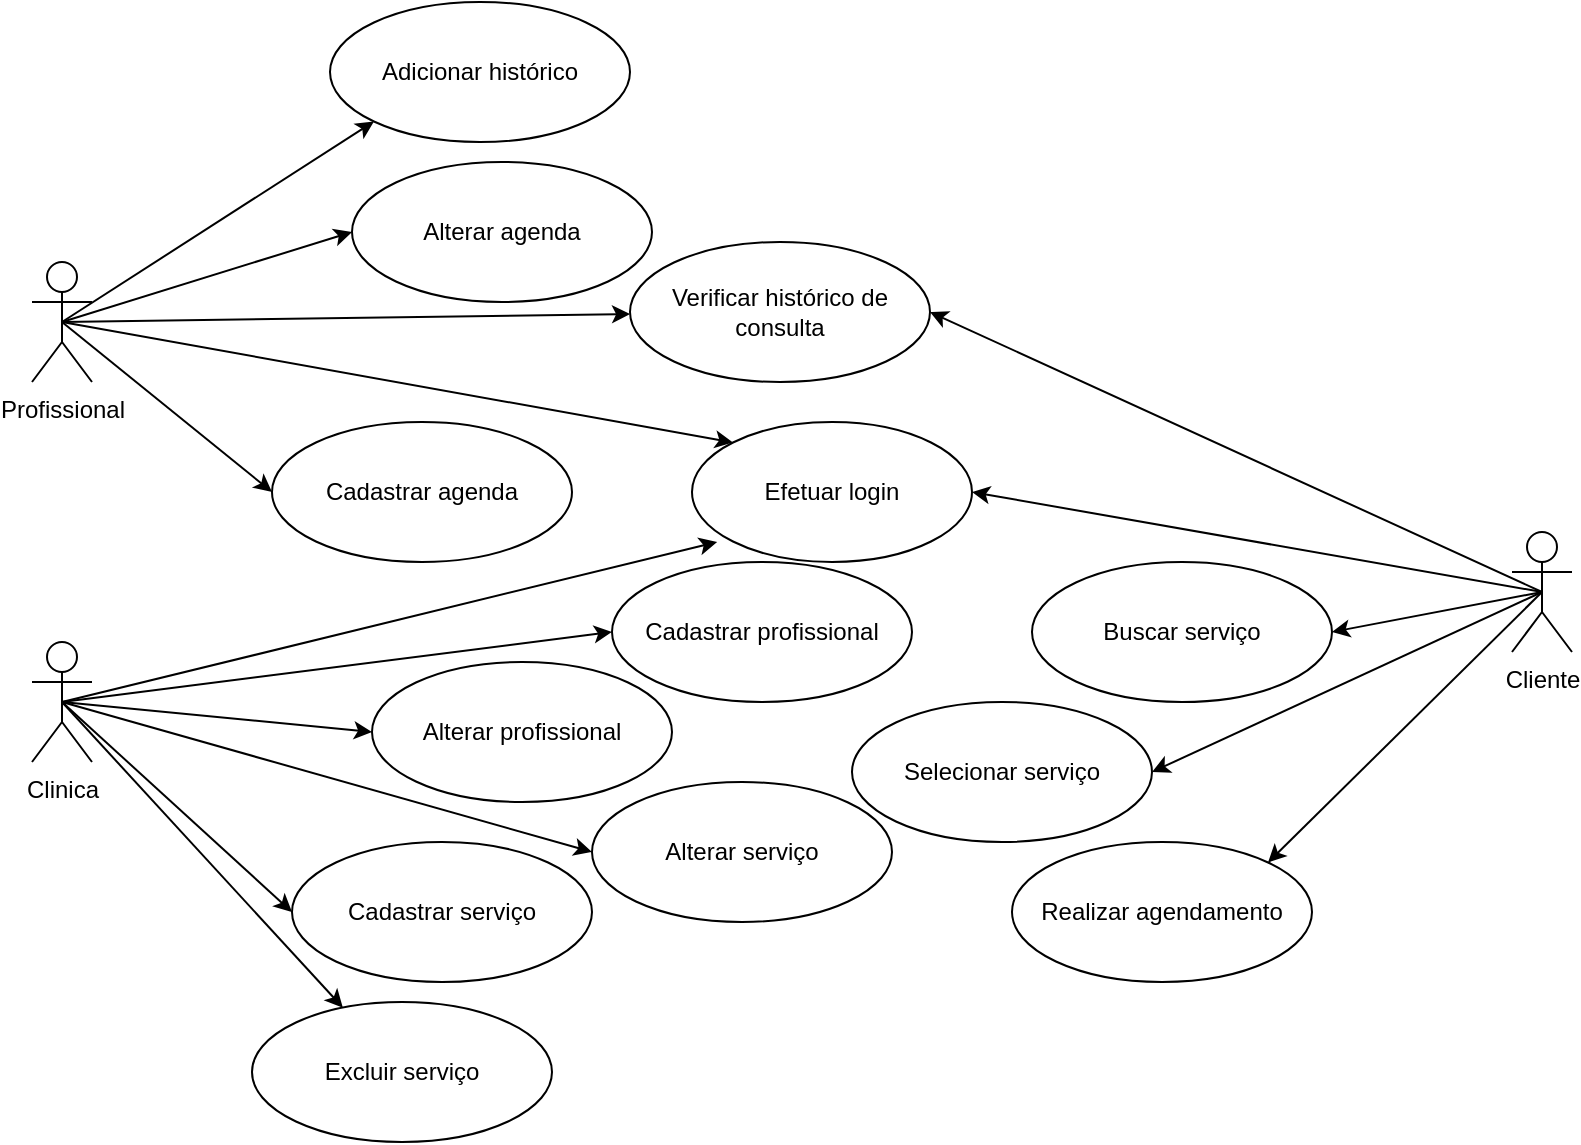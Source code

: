 <mxfile version="22.0.0" type="github">
  <diagram name="Página-1" id="Iu1hGT1gTBS3_60JgMqf">
    <mxGraphModel dx="1183" dy="549" grid="1" gridSize="10" guides="1" tooltips="1" connect="1" arrows="1" fold="1" page="1" pageScale="1" pageWidth="827" pageHeight="1169" math="0" shadow="0">
      <root>
        <mxCell id="0" />
        <mxCell id="1" parent="0" />
        <mxCell id="n0VYCAZRKLvNZl6ZHIPF-22" style="rounded=0;orthogonalLoop=1;jettySize=auto;html=1;exitX=0.5;exitY=0.5;exitDx=0;exitDy=0;exitPerimeter=0;entryX=1;entryY=0.5;entryDx=0;entryDy=0;" edge="1" parent="1" source="A82MeaCJVfevSgUQ1sRY-1" target="A82MeaCJVfevSgUQ1sRY-3">
          <mxGeometry relative="1" as="geometry" />
        </mxCell>
        <mxCell id="n0VYCAZRKLvNZl6ZHIPF-25" style="rounded=0;orthogonalLoop=1;jettySize=auto;html=1;exitX=0.5;exitY=0.5;exitDx=0;exitDy=0;exitPerimeter=0;entryX=1;entryY=0.5;entryDx=0;entryDy=0;" edge="1" parent="1" source="A82MeaCJVfevSgUQ1sRY-1" target="n0VYCAZRKLvNZl6ZHIPF-18">
          <mxGeometry relative="1" as="geometry" />
        </mxCell>
        <mxCell id="n0VYCAZRKLvNZl6ZHIPF-26" style="rounded=0;orthogonalLoop=1;jettySize=auto;html=1;exitX=0.5;exitY=0.5;exitDx=0;exitDy=0;exitPerimeter=0;entryX=1;entryY=0.5;entryDx=0;entryDy=0;" edge="1" parent="1" source="A82MeaCJVfevSgUQ1sRY-1" target="n0VYCAZRKLvNZl6ZHIPF-17">
          <mxGeometry relative="1" as="geometry" />
        </mxCell>
        <mxCell id="n0VYCAZRKLvNZl6ZHIPF-27" style="rounded=0;orthogonalLoop=1;jettySize=auto;html=1;exitX=0.5;exitY=0.5;exitDx=0;exitDy=0;exitPerimeter=0;entryX=1;entryY=0;entryDx=0;entryDy=0;" edge="1" parent="1" source="A82MeaCJVfevSgUQ1sRY-1" target="n0VYCAZRKLvNZl6ZHIPF-9">
          <mxGeometry relative="1" as="geometry" />
        </mxCell>
        <mxCell id="n0VYCAZRKLvNZl6ZHIPF-40" style="rounded=0;orthogonalLoop=1;jettySize=auto;html=1;exitX=0.5;exitY=0.5;exitDx=0;exitDy=0;exitPerimeter=0;entryX=1;entryY=0.5;entryDx=0;entryDy=0;" edge="1" parent="1" source="A82MeaCJVfevSgUQ1sRY-1" target="A82MeaCJVfevSgUQ1sRY-5">
          <mxGeometry relative="1" as="geometry" />
        </mxCell>
        <mxCell id="A82MeaCJVfevSgUQ1sRY-1" value="Cliente" style="shape=umlActor;verticalLabelPosition=bottom;verticalAlign=top;html=1;" parent="1" vertex="1">
          <mxGeometry x="780" y="295" width="30" height="60" as="geometry" />
        </mxCell>
        <mxCell id="n0VYCAZRKLvNZl6ZHIPF-28" style="rounded=0;orthogonalLoop=1;jettySize=auto;html=1;exitX=0.5;exitY=0.5;exitDx=0;exitDy=0;exitPerimeter=0;entryX=0;entryY=0;entryDx=0;entryDy=0;" edge="1" parent="1" source="A82MeaCJVfevSgUQ1sRY-2" target="A82MeaCJVfevSgUQ1sRY-3">
          <mxGeometry relative="1" as="geometry" />
        </mxCell>
        <mxCell id="n0VYCAZRKLvNZl6ZHIPF-29" style="rounded=0;orthogonalLoop=1;jettySize=auto;html=1;exitX=0.5;exitY=0.5;exitDx=0;exitDy=0;exitPerimeter=0;" edge="1" parent="1" source="A82MeaCJVfevSgUQ1sRY-2" target="A82MeaCJVfevSgUQ1sRY-5">
          <mxGeometry relative="1" as="geometry" />
        </mxCell>
        <mxCell id="n0VYCAZRKLvNZl6ZHIPF-30" style="rounded=0;orthogonalLoop=1;jettySize=auto;html=1;exitX=0.5;exitY=0.5;exitDx=0;exitDy=0;exitPerimeter=0;entryX=0;entryY=0.5;entryDx=0;entryDy=0;" edge="1" parent="1" source="A82MeaCJVfevSgUQ1sRY-2" target="n0VYCAZRKLvNZl6ZHIPF-10">
          <mxGeometry relative="1" as="geometry" />
        </mxCell>
        <mxCell id="n0VYCAZRKLvNZl6ZHIPF-31" style="rounded=0;orthogonalLoop=1;jettySize=auto;html=1;exitX=0.5;exitY=0.5;exitDx=0;exitDy=0;exitPerimeter=0;entryX=0;entryY=0.5;entryDx=0;entryDy=0;" edge="1" parent="1" source="A82MeaCJVfevSgUQ1sRY-2" target="n0VYCAZRKLvNZl6ZHIPF-11">
          <mxGeometry relative="1" as="geometry" />
        </mxCell>
        <mxCell id="n0VYCAZRKLvNZl6ZHIPF-43" style="rounded=0;orthogonalLoop=1;jettySize=auto;html=1;exitX=0.5;exitY=0.5;exitDx=0;exitDy=0;exitPerimeter=0;entryX=0;entryY=1;entryDx=0;entryDy=0;" edge="1" parent="1" source="A82MeaCJVfevSgUQ1sRY-2" target="n0VYCAZRKLvNZl6ZHIPF-42">
          <mxGeometry relative="1" as="geometry" />
        </mxCell>
        <mxCell id="A82MeaCJVfevSgUQ1sRY-2" value="Profissional" style="shape=umlActor;verticalLabelPosition=bottom;verticalAlign=top;html=1;" parent="1" vertex="1">
          <mxGeometry x="40" y="160" width="30" height="60" as="geometry" />
        </mxCell>
        <mxCell id="A82MeaCJVfevSgUQ1sRY-3" value="Efetuar login" style="ellipse;whiteSpace=wrap;html=1;" parent="1" vertex="1">
          <mxGeometry x="370" y="240" width="140" height="70" as="geometry" />
        </mxCell>
        <mxCell id="A82MeaCJVfevSgUQ1sRY-5" value="Verificar histórico de consulta" style="ellipse;whiteSpace=wrap;html=1;" parent="1" vertex="1">
          <mxGeometry x="339" y="150" width="150" height="70" as="geometry" />
        </mxCell>
        <mxCell id="n0VYCAZRKLvNZl6ZHIPF-21" style="rounded=0;orthogonalLoop=1;jettySize=auto;html=1;exitX=0.5;exitY=0.5;exitDx=0;exitDy=0;exitPerimeter=0;entryX=0;entryY=0.5;entryDx=0;entryDy=0;" edge="1" parent="1" source="n0VYCAZRKLvNZl6ZHIPF-1" target="n0VYCAZRKLvNZl6ZHIPF-19">
          <mxGeometry relative="1" as="geometry" />
        </mxCell>
        <mxCell id="n0VYCAZRKLvNZl6ZHIPF-23" style="rounded=0;orthogonalLoop=1;jettySize=auto;html=1;exitX=0.5;exitY=0.5;exitDx=0;exitDy=0;exitPerimeter=0;entryX=0.09;entryY=0.857;entryDx=0;entryDy=0;entryPerimeter=0;" edge="1" parent="1" source="n0VYCAZRKLvNZl6ZHIPF-1" target="A82MeaCJVfevSgUQ1sRY-3">
          <mxGeometry relative="1" as="geometry" />
        </mxCell>
        <mxCell id="n0VYCAZRKLvNZl6ZHIPF-33" style="rounded=0;orthogonalLoop=1;jettySize=auto;html=1;exitX=0.5;exitY=0.5;exitDx=0;exitDy=0;exitPerimeter=0;entryX=0;entryY=0.5;entryDx=0;entryDy=0;" edge="1" parent="1" source="n0VYCAZRKLvNZl6ZHIPF-1" target="n0VYCAZRKLvNZl6ZHIPF-20">
          <mxGeometry relative="1" as="geometry" />
        </mxCell>
        <mxCell id="n0VYCAZRKLvNZl6ZHIPF-35" style="rounded=0;orthogonalLoop=1;jettySize=auto;html=1;exitX=0.5;exitY=0.5;exitDx=0;exitDy=0;exitPerimeter=0;entryX=0;entryY=0.5;entryDx=0;entryDy=0;" edge="1" parent="1" source="n0VYCAZRKLvNZl6ZHIPF-1" target="n0VYCAZRKLvNZl6ZHIPF-14">
          <mxGeometry relative="1" as="geometry" />
        </mxCell>
        <mxCell id="n0VYCAZRKLvNZl6ZHIPF-36" style="rounded=0;orthogonalLoop=1;jettySize=auto;html=1;exitX=0.5;exitY=0.5;exitDx=0;exitDy=0;exitPerimeter=0;entryX=0;entryY=0.5;entryDx=0;entryDy=0;" edge="1" parent="1" source="n0VYCAZRKLvNZl6ZHIPF-1" target="n0VYCAZRKLvNZl6ZHIPF-15">
          <mxGeometry relative="1" as="geometry" />
        </mxCell>
        <mxCell id="n0VYCAZRKLvNZl6ZHIPF-37" style="rounded=0;orthogonalLoop=1;jettySize=auto;html=1;exitX=0.5;exitY=0.5;exitDx=0;exitDy=0;exitPerimeter=0;" edge="1" parent="1" source="n0VYCAZRKLvNZl6ZHIPF-1" target="n0VYCAZRKLvNZl6ZHIPF-16">
          <mxGeometry relative="1" as="geometry" />
        </mxCell>
        <mxCell id="n0VYCAZRKLvNZl6ZHIPF-1" value="Clinica" style="shape=umlActor;verticalLabelPosition=bottom;verticalAlign=top;html=1;" vertex="1" parent="1">
          <mxGeometry x="40" y="350" width="30" height="60" as="geometry" />
        </mxCell>
        <mxCell id="n0VYCAZRKLvNZl6ZHIPF-9" value="Realizar agendamento" style="ellipse;whiteSpace=wrap;html=1;" vertex="1" parent="1">
          <mxGeometry x="530" y="450" width="150" height="70" as="geometry" />
        </mxCell>
        <mxCell id="n0VYCAZRKLvNZl6ZHIPF-10" value="Alterar agenda" style="ellipse;whiteSpace=wrap;html=1;" vertex="1" parent="1">
          <mxGeometry x="200" y="110" width="150" height="70" as="geometry" />
        </mxCell>
        <mxCell id="n0VYCAZRKLvNZl6ZHIPF-11" value="Cadastrar agenda" style="ellipse;whiteSpace=wrap;html=1;" vertex="1" parent="1">
          <mxGeometry x="160" y="240" width="150" height="70" as="geometry" />
        </mxCell>
        <mxCell id="n0VYCAZRKLvNZl6ZHIPF-14" value="Cadastrar serviço" style="ellipse;whiteSpace=wrap;html=1;" vertex="1" parent="1">
          <mxGeometry x="170" y="450" width="150" height="70" as="geometry" />
        </mxCell>
        <mxCell id="n0VYCAZRKLvNZl6ZHIPF-15" value="Alterar serviço" style="ellipse;whiteSpace=wrap;html=1;" vertex="1" parent="1">
          <mxGeometry x="320" y="420" width="150" height="70" as="geometry" />
        </mxCell>
        <mxCell id="n0VYCAZRKLvNZl6ZHIPF-16" value="Excluir serviço" style="ellipse;whiteSpace=wrap;html=1;" vertex="1" parent="1">
          <mxGeometry x="150" y="530" width="150" height="70" as="geometry" />
        </mxCell>
        <mxCell id="n0VYCAZRKLvNZl6ZHIPF-17" value="Selecionar serviço" style="ellipse;whiteSpace=wrap;html=1;" vertex="1" parent="1">
          <mxGeometry x="450" y="380" width="150" height="70" as="geometry" />
        </mxCell>
        <mxCell id="n0VYCAZRKLvNZl6ZHIPF-18" value="Buscar serviço" style="ellipse;whiteSpace=wrap;html=1;" vertex="1" parent="1">
          <mxGeometry x="540" y="310" width="150" height="70" as="geometry" />
        </mxCell>
        <mxCell id="n0VYCAZRKLvNZl6ZHIPF-19" value="Cadastrar profissional" style="ellipse;whiteSpace=wrap;html=1;" vertex="1" parent="1">
          <mxGeometry x="330" y="310" width="150" height="70" as="geometry" />
        </mxCell>
        <mxCell id="n0VYCAZRKLvNZl6ZHIPF-20" value="Alterar profissional" style="ellipse;whiteSpace=wrap;html=1;" vertex="1" parent="1">
          <mxGeometry x="210" y="360" width="150" height="70" as="geometry" />
        </mxCell>
        <mxCell id="n0VYCAZRKLvNZl6ZHIPF-42" value="Adicionar histórico" style="ellipse;whiteSpace=wrap;html=1;" vertex="1" parent="1">
          <mxGeometry x="189" y="30" width="150" height="70" as="geometry" />
        </mxCell>
      </root>
    </mxGraphModel>
  </diagram>
</mxfile>
